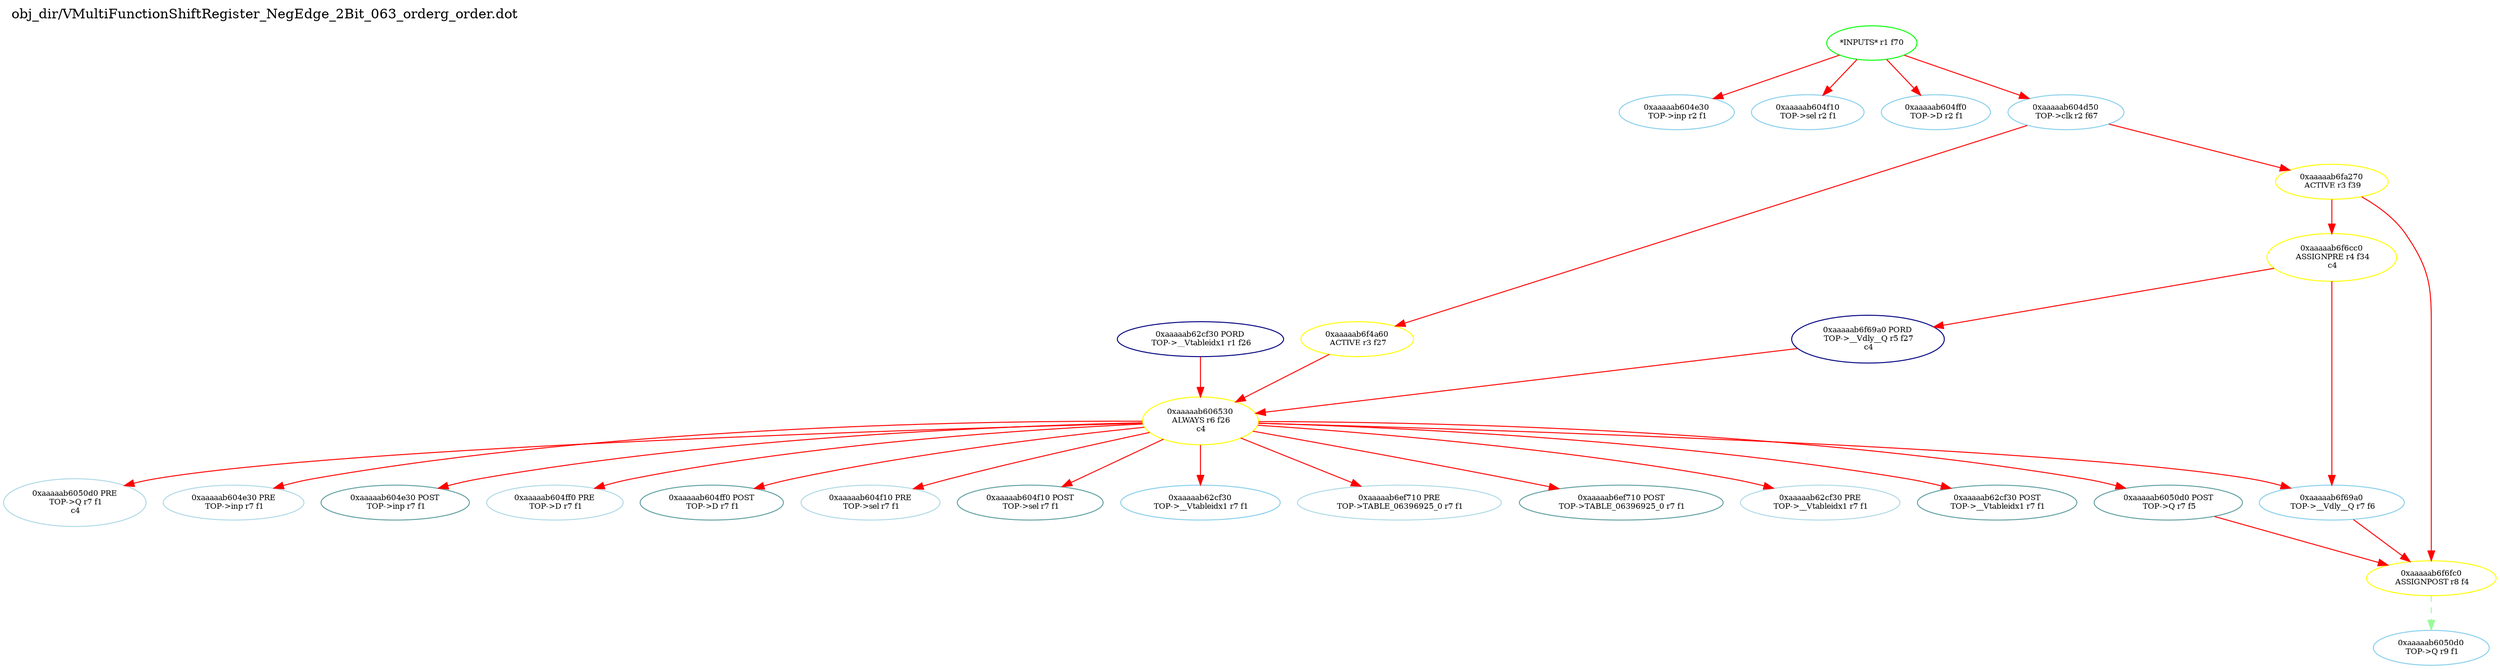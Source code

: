 digraph v3graph {
	graph	[label="obj_dir/VMultiFunctionShiftRegister_NegEdge_2Bit_063_orderg_order.dot",
		 labelloc=t, labeljust=l,
		 //size="7.5,10",
		 rankdir=TB];
	n0xaaaaab604b90_0	[fontsize=8 label="0xaaaaab62cf30 PORD\n TOP->__Vtableidx1 r1 f26", color=NavyBlue];
	n1	[fontsize=8 label="*INPUTS* r1 f70", color=green];
	n0xaaaaab604b90_2	[fontsize=8 label="0xaaaaab604e30\n TOP->inp r2 f1", color=skyblue];
	n0xaaaaab604b90_3	[fontsize=8 label="0xaaaaab604f10\n TOP->sel r2 f1", color=skyblue];
	n0xaaaaab604b90_4	[fontsize=8 label="0xaaaaab604ff0\n TOP->D r2 f1", color=skyblue];
	n0xaaaaab604b90_5	[fontsize=8 label="0xaaaaab604d50\n TOP->clk r2 f67", color=skyblue];
	n0xaaaaab604b90_6	[fontsize=8 label="0xaaaaab6f4a60\n ACTIVE r3 f27", color=yellow];
	n0xaaaaab604b90_7	[fontsize=8 label="0xaaaaab6fa270\n ACTIVE r3 f39", color=yellow];
	n0xaaaaab604b90_8	[fontsize=8 label="0xaaaaab6f6cc0\n ASSIGNPRE r4 f34\n c4", color=yellow];
	n0xaaaaab604b90_9	[fontsize=8 label="0xaaaaab6f69a0 PORD\n TOP->__Vdly__Q r5 f27\n c4", color=NavyBlue];
	n0xaaaaab604b90_10	[fontsize=8 label="0xaaaaab606530\n ALWAYS r6 f26\n c4", color=yellow];
	n0xaaaaab604b90_11	[fontsize=8 label="0xaaaaab6050d0 PRE\n TOP->Q r7 f1\n c4", color=lightblue];
	n0xaaaaab604b90_12	[fontsize=8 label="0xaaaaab604e30 PRE\n TOP->inp r7 f1", color=lightblue];
	n0xaaaaab604b90_13	[fontsize=8 label="0xaaaaab604e30 POST\n TOP->inp r7 f1", color=CadetBlue];
	n0xaaaaab604b90_14	[fontsize=8 label="0xaaaaab604ff0 PRE\n TOP->D r7 f1", color=lightblue];
	n0xaaaaab604b90_15	[fontsize=8 label="0xaaaaab604ff0 POST\n TOP->D r7 f1", color=CadetBlue];
	n0xaaaaab604b90_16	[fontsize=8 label="0xaaaaab604f10 PRE\n TOP->sel r7 f1", color=lightblue];
	n0xaaaaab604b90_17	[fontsize=8 label="0xaaaaab604f10 POST\n TOP->sel r7 f1", color=CadetBlue];
	n0xaaaaab604b90_18	[fontsize=8 label="0xaaaaab62cf30\n TOP->__Vtableidx1 r7 f1", color=skyblue];
	n0xaaaaab604b90_19	[fontsize=8 label="0xaaaaab6ef710 PRE\n TOP->TABLE_06396925_0 r7 f1", color=lightblue];
	n0xaaaaab604b90_20	[fontsize=8 label="0xaaaaab6ef710 POST\n TOP->TABLE_06396925_0 r7 f1", color=CadetBlue];
	n0xaaaaab604b90_21	[fontsize=8 label="0xaaaaab62cf30 PRE\n TOP->__Vtableidx1 r7 f1", color=lightblue];
	n0xaaaaab604b90_22	[fontsize=8 label="0xaaaaab62cf30 POST\n TOP->__Vtableidx1 r7 f1", color=CadetBlue];
	n0xaaaaab604b90_23	[fontsize=8 label="0xaaaaab6050d0 POST\n TOP->Q r7 f5", color=CadetBlue];
	n0xaaaaab604b90_24	[fontsize=8 label="0xaaaaab6f69a0\n TOP->__Vdly__Q r7 f6", color=skyblue];
	n0xaaaaab604b90_25	[fontsize=8 label="0xaaaaab6f6fc0\n ASSIGNPOST r8 f4", color=yellow];
	n0xaaaaab604b90_26	[fontsize=8 label="0xaaaaab6050d0\n TOP->Q r9 f1", color=skyblue];
	n0xaaaaab604b90_0 -> n0xaaaaab604b90_10 [fontsize=8 label="" weight=32 color=red];
	n1 -> n0xaaaaab604b90_2 [fontsize=8 label="" weight=1 color=red];
	n1 -> n0xaaaaab604b90_3 [fontsize=8 label="" weight=1 color=red];
	n1 -> n0xaaaaab604b90_4 [fontsize=8 label="" weight=1 color=red];
	n1 -> n0xaaaaab604b90_5 [fontsize=8 label="" weight=1 color=red];
	n0xaaaaab604b90_5 -> n0xaaaaab604b90_6 [fontsize=8 label="" weight=8 color=red];
	n0xaaaaab604b90_5 -> n0xaaaaab604b90_7 [fontsize=8 label="" weight=8 color=red];
	n0xaaaaab604b90_6 -> n0xaaaaab604b90_10 [fontsize=8 label="" weight=32 color=red];
	n0xaaaaab604b90_7 -> n0xaaaaab604b90_8 [fontsize=8 label="" weight=32 color=red];
	n0xaaaaab604b90_7 -> n0xaaaaab604b90_25 [fontsize=8 label="" weight=32 color=red];
	n0xaaaaab604b90_8 -> n0xaaaaab604b90_9 [fontsize=8 label="" weight=32 color=red];
	n0xaaaaab604b90_8 -> n0xaaaaab604b90_24 [fontsize=8 label="" weight=32 color=red];
	n0xaaaaab604b90_9 -> n0xaaaaab604b90_10 [fontsize=8 label="" weight=32 color=red];
	n0xaaaaab604b90_10 -> n0xaaaaab604b90_11 [fontsize=8 label="" weight=32 color=red];
	n0xaaaaab604b90_10 -> n0xaaaaab604b90_12 [fontsize=8 label="" weight=32 color=red];
	n0xaaaaab604b90_10 -> n0xaaaaab604b90_13 [fontsize=8 label="" weight=2 color=red];
	n0xaaaaab604b90_10 -> n0xaaaaab604b90_14 [fontsize=8 label="" weight=32 color=red];
	n0xaaaaab604b90_10 -> n0xaaaaab604b90_15 [fontsize=8 label="" weight=2 color=red];
	n0xaaaaab604b90_10 -> n0xaaaaab604b90_16 [fontsize=8 label="" weight=32 color=red];
	n0xaaaaab604b90_10 -> n0xaaaaab604b90_17 [fontsize=8 label="" weight=2 color=red];
	n0xaaaaab604b90_10 -> n0xaaaaab604b90_18 [fontsize=8 label="" weight=32 color=red];
	n0xaaaaab604b90_10 -> n0xaaaaab604b90_19 [fontsize=8 label="" weight=32 color=red];
	n0xaaaaab604b90_10 -> n0xaaaaab604b90_20 [fontsize=8 label="" weight=2 color=red];
	n0xaaaaab604b90_10 -> n0xaaaaab604b90_21 [fontsize=8 label="" weight=32 color=red];
	n0xaaaaab604b90_10 -> n0xaaaaab604b90_22 [fontsize=8 label="" weight=2 color=red];
	n0xaaaaab604b90_10 -> n0xaaaaab604b90_23 [fontsize=8 label="" weight=2 color=red];
	n0xaaaaab604b90_10 -> n0xaaaaab604b90_24 [fontsize=8 label="" weight=32 color=red];
	n0xaaaaab604b90_23 -> n0xaaaaab604b90_25 [fontsize=8 label="" weight=2 color=red];
	n0xaaaaab604b90_24 -> n0xaaaaab604b90_25 [fontsize=8 label="" weight=8 color=red];
	n0xaaaaab604b90_25 -> n0xaaaaab604b90_26 [fontsize=8 label="" weight=1 color=PaleGreen style=dashed];
}
